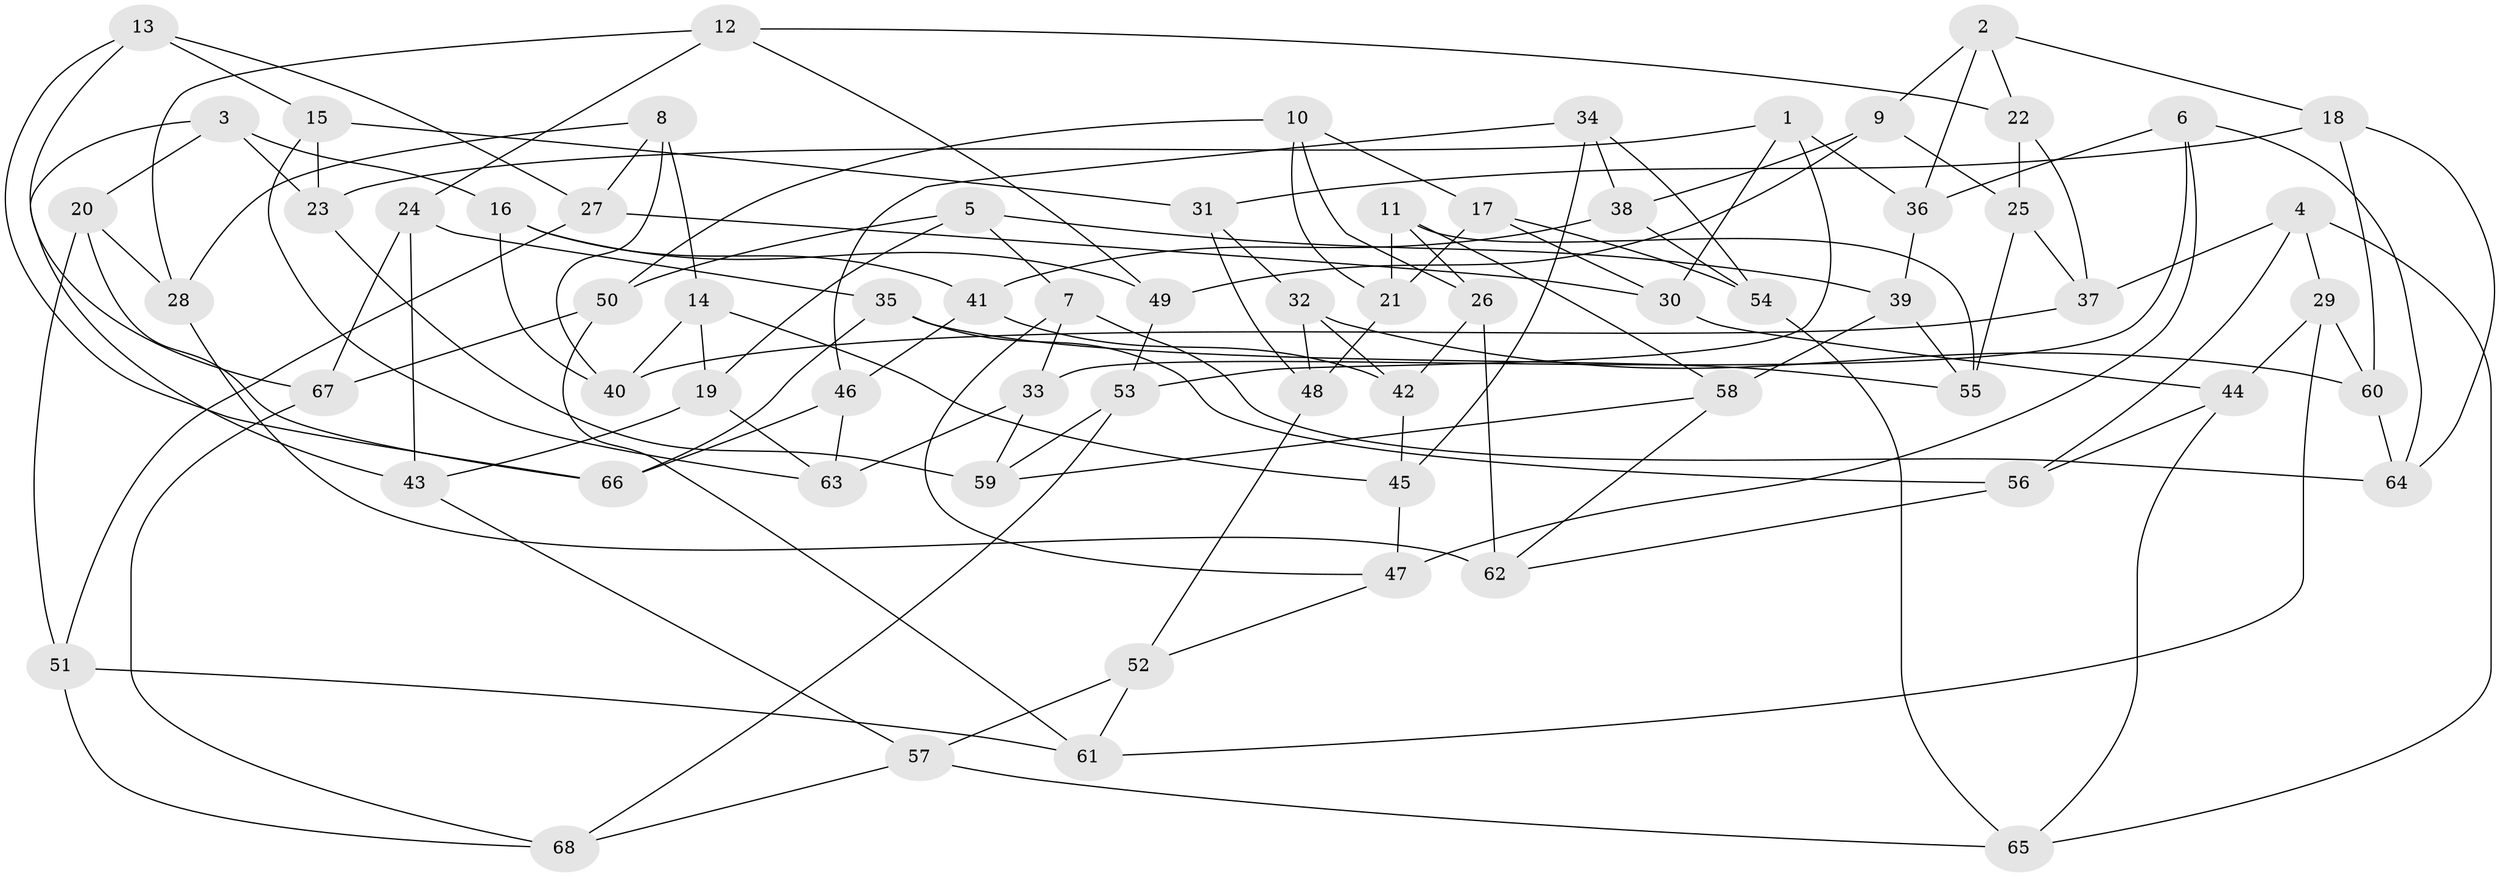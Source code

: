 // Generated by graph-tools (version 1.1) at 2025/50/03/09/25 03:50:51]
// undirected, 68 vertices, 136 edges
graph export_dot {
graph [start="1"]
  node [color=gray90,style=filled];
  1;
  2;
  3;
  4;
  5;
  6;
  7;
  8;
  9;
  10;
  11;
  12;
  13;
  14;
  15;
  16;
  17;
  18;
  19;
  20;
  21;
  22;
  23;
  24;
  25;
  26;
  27;
  28;
  29;
  30;
  31;
  32;
  33;
  34;
  35;
  36;
  37;
  38;
  39;
  40;
  41;
  42;
  43;
  44;
  45;
  46;
  47;
  48;
  49;
  50;
  51;
  52;
  53;
  54;
  55;
  56;
  57;
  58;
  59;
  60;
  61;
  62;
  63;
  64;
  65;
  66;
  67;
  68;
  1 -- 53;
  1 -- 23;
  1 -- 30;
  1 -- 36;
  2 -- 36;
  2 -- 9;
  2 -- 22;
  2 -- 18;
  3 -- 23;
  3 -- 16;
  3 -- 43;
  3 -- 20;
  4 -- 56;
  4 -- 65;
  4 -- 37;
  4 -- 29;
  5 -- 50;
  5 -- 7;
  5 -- 39;
  5 -- 19;
  6 -- 64;
  6 -- 47;
  6 -- 33;
  6 -- 36;
  7 -- 47;
  7 -- 33;
  7 -- 64;
  8 -- 28;
  8 -- 27;
  8 -- 14;
  8 -- 40;
  9 -- 38;
  9 -- 25;
  9 -- 49;
  10 -- 21;
  10 -- 50;
  10 -- 17;
  10 -- 26;
  11 -- 55;
  11 -- 58;
  11 -- 26;
  11 -- 21;
  12 -- 22;
  12 -- 28;
  12 -- 24;
  12 -- 49;
  13 -- 66;
  13 -- 27;
  13 -- 15;
  13 -- 67;
  14 -- 40;
  14 -- 19;
  14 -- 45;
  15 -- 23;
  15 -- 31;
  15 -- 63;
  16 -- 49;
  16 -- 41;
  16 -- 40;
  17 -- 54;
  17 -- 30;
  17 -- 21;
  18 -- 64;
  18 -- 31;
  18 -- 60;
  19 -- 43;
  19 -- 63;
  20 -- 51;
  20 -- 28;
  20 -- 66;
  21 -- 48;
  22 -- 25;
  22 -- 37;
  23 -- 59;
  24 -- 35;
  24 -- 43;
  24 -- 67;
  25 -- 55;
  25 -- 37;
  26 -- 62;
  26 -- 42;
  27 -- 51;
  27 -- 30;
  28 -- 62;
  29 -- 44;
  29 -- 61;
  29 -- 60;
  30 -- 44;
  31 -- 48;
  31 -- 32;
  32 -- 48;
  32 -- 60;
  32 -- 42;
  33 -- 63;
  33 -- 59;
  34 -- 38;
  34 -- 46;
  34 -- 54;
  34 -- 45;
  35 -- 55;
  35 -- 66;
  35 -- 56;
  36 -- 39;
  37 -- 40;
  38 -- 41;
  38 -- 54;
  39 -- 55;
  39 -- 58;
  41 -- 42;
  41 -- 46;
  42 -- 45;
  43 -- 57;
  44 -- 65;
  44 -- 56;
  45 -- 47;
  46 -- 63;
  46 -- 66;
  47 -- 52;
  48 -- 52;
  49 -- 53;
  50 -- 67;
  50 -- 61;
  51 -- 68;
  51 -- 61;
  52 -- 61;
  52 -- 57;
  53 -- 68;
  53 -- 59;
  54 -- 65;
  56 -- 62;
  57 -- 65;
  57 -- 68;
  58 -- 59;
  58 -- 62;
  60 -- 64;
  67 -- 68;
}

